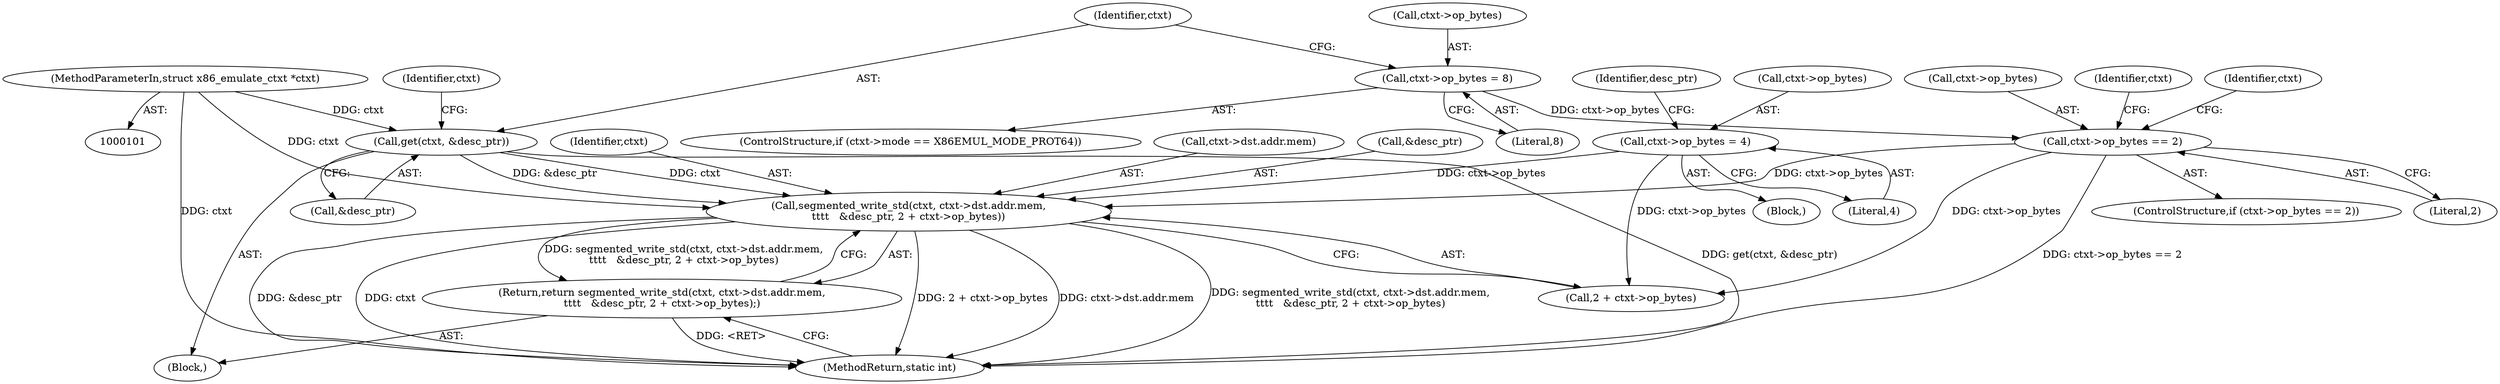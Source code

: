 digraph "0_linux_129a72a0d3c8e139a04512325384fe5ac119e74d_1@API" {
"1000146" [label="(Call,segmented_write_std(ctxt, ctxt->dst.addr.mem,\n\t\t\t\t   &desc_ptr, 2 + ctxt->op_bytes))"];
"1000117" [label="(Call,get(ctxt, &desc_ptr))"];
"1000102" [label="(MethodParameterIn,struct x86_emulate_ctxt *ctxt)"];
"1000122" [label="(Call,ctxt->op_bytes == 2)"];
"1000112" [label="(Call,ctxt->op_bytes = 8)"];
"1000128" [label="(Call,ctxt->op_bytes = 4)"];
"1000145" [label="(Return,return segmented_write_std(ctxt, ctxt->dst.addr.mem,\n\t\t\t\t   &desc_ptr, 2 + ctxt->op_bytes);)"];
"1000116" [label="(Literal,8)"];
"1000112" [label="(Call,ctxt->op_bytes = 8)"];
"1000126" [label="(Literal,2)"];
"1000124" [label="(Identifier,ctxt)"];
"1000118" [label="(Identifier,ctxt)"];
"1000129" [label="(Call,ctxt->op_bytes)"];
"1000127" [label="(Block,)"];
"1000102" [label="(MethodParameterIn,struct x86_emulate_ctxt *ctxt)"];
"1000141" [label="(Identifier,ctxt)"];
"1000106" [label="(ControlStructure,if (ctxt->mode == X86EMUL_MODE_PROT64))"];
"1000119" [label="(Call,&desc_ptr)"];
"1000130" [label="(Identifier,ctxt)"];
"1000162" [label="(MethodReturn,static int)"];
"1000135" [label="(Identifier,desc_ptr)"];
"1000117" [label="(Call,get(ctxt, &desc_ptr))"];
"1000147" [label="(Identifier,ctxt)"];
"1000122" [label="(Call,ctxt->op_bytes == 2)"];
"1000123" [label="(Call,ctxt->op_bytes)"];
"1000145" [label="(Return,return segmented_write_std(ctxt, ctxt->dst.addr.mem,\n\t\t\t\t   &desc_ptr, 2 + ctxt->op_bytes);)"];
"1000148" [label="(Call,ctxt->dst.addr.mem)"];
"1000104" [label="(Block,)"];
"1000157" [label="(Call,2 + ctxt->op_bytes)"];
"1000121" [label="(ControlStructure,if (ctxt->op_bytes == 2))"];
"1000146" [label="(Call,segmented_write_std(ctxt, ctxt->dst.addr.mem,\n\t\t\t\t   &desc_ptr, 2 + ctxt->op_bytes))"];
"1000132" [label="(Literal,4)"];
"1000113" [label="(Call,ctxt->op_bytes)"];
"1000128" [label="(Call,ctxt->op_bytes = 4)"];
"1000155" [label="(Call,&desc_ptr)"];
"1000146" -> "1000145"  [label="AST: "];
"1000146" -> "1000157"  [label="CFG: "];
"1000147" -> "1000146"  [label="AST: "];
"1000148" -> "1000146"  [label="AST: "];
"1000155" -> "1000146"  [label="AST: "];
"1000157" -> "1000146"  [label="AST: "];
"1000145" -> "1000146"  [label="CFG: "];
"1000146" -> "1000162"  [label="DDG: 2 + ctxt->op_bytes"];
"1000146" -> "1000162"  [label="DDG: ctxt->dst.addr.mem"];
"1000146" -> "1000162"  [label="DDG: segmented_write_std(ctxt, ctxt->dst.addr.mem,\n\t\t\t\t   &desc_ptr, 2 + ctxt->op_bytes)"];
"1000146" -> "1000162"  [label="DDG: &desc_ptr"];
"1000146" -> "1000162"  [label="DDG: ctxt"];
"1000146" -> "1000145"  [label="DDG: segmented_write_std(ctxt, ctxt->dst.addr.mem,\n\t\t\t\t   &desc_ptr, 2 + ctxt->op_bytes)"];
"1000117" -> "1000146"  [label="DDG: ctxt"];
"1000117" -> "1000146"  [label="DDG: &desc_ptr"];
"1000102" -> "1000146"  [label="DDG: ctxt"];
"1000122" -> "1000146"  [label="DDG: ctxt->op_bytes"];
"1000128" -> "1000146"  [label="DDG: ctxt->op_bytes"];
"1000117" -> "1000104"  [label="AST: "];
"1000117" -> "1000119"  [label="CFG: "];
"1000118" -> "1000117"  [label="AST: "];
"1000119" -> "1000117"  [label="AST: "];
"1000124" -> "1000117"  [label="CFG: "];
"1000117" -> "1000162"  [label="DDG: get(ctxt, &desc_ptr)"];
"1000102" -> "1000117"  [label="DDG: ctxt"];
"1000102" -> "1000101"  [label="AST: "];
"1000102" -> "1000162"  [label="DDG: ctxt"];
"1000122" -> "1000121"  [label="AST: "];
"1000122" -> "1000126"  [label="CFG: "];
"1000123" -> "1000122"  [label="AST: "];
"1000126" -> "1000122"  [label="AST: "];
"1000130" -> "1000122"  [label="CFG: "];
"1000141" -> "1000122"  [label="CFG: "];
"1000122" -> "1000162"  [label="DDG: ctxt->op_bytes == 2"];
"1000112" -> "1000122"  [label="DDG: ctxt->op_bytes"];
"1000122" -> "1000157"  [label="DDG: ctxt->op_bytes"];
"1000112" -> "1000106"  [label="AST: "];
"1000112" -> "1000116"  [label="CFG: "];
"1000113" -> "1000112"  [label="AST: "];
"1000116" -> "1000112"  [label="AST: "];
"1000118" -> "1000112"  [label="CFG: "];
"1000128" -> "1000127"  [label="AST: "];
"1000128" -> "1000132"  [label="CFG: "];
"1000129" -> "1000128"  [label="AST: "];
"1000132" -> "1000128"  [label="AST: "];
"1000135" -> "1000128"  [label="CFG: "];
"1000128" -> "1000157"  [label="DDG: ctxt->op_bytes"];
"1000145" -> "1000104"  [label="AST: "];
"1000162" -> "1000145"  [label="CFG: "];
"1000145" -> "1000162"  [label="DDG: <RET>"];
}
